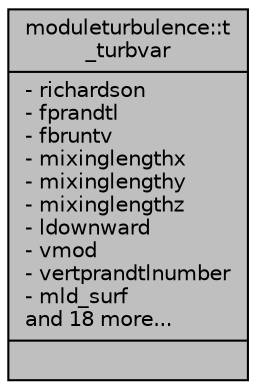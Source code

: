 digraph "moduleturbulence::t_turbvar"
{
 // LATEX_PDF_SIZE
  edge [fontname="Helvetica",fontsize="10",labelfontname="Helvetica",labelfontsize="10"];
  node [fontname="Helvetica",fontsize="10",shape=record];
  Node1 [label="{moduleturbulence::t\l_turbvar\n|- richardson\l- fprandtl\l- fbruntv\l- mixinglengthx\l- mixinglengthy\l- mixinglengthz\l- ldownward\l- vmod\l- vertprandtlnumber\l- mld_surf\land 18 more...\l|}",height=0.2,width=0.4,color="black", fillcolor="grey75", style="filled", fontcolor="black",tooltip=" "];
}

